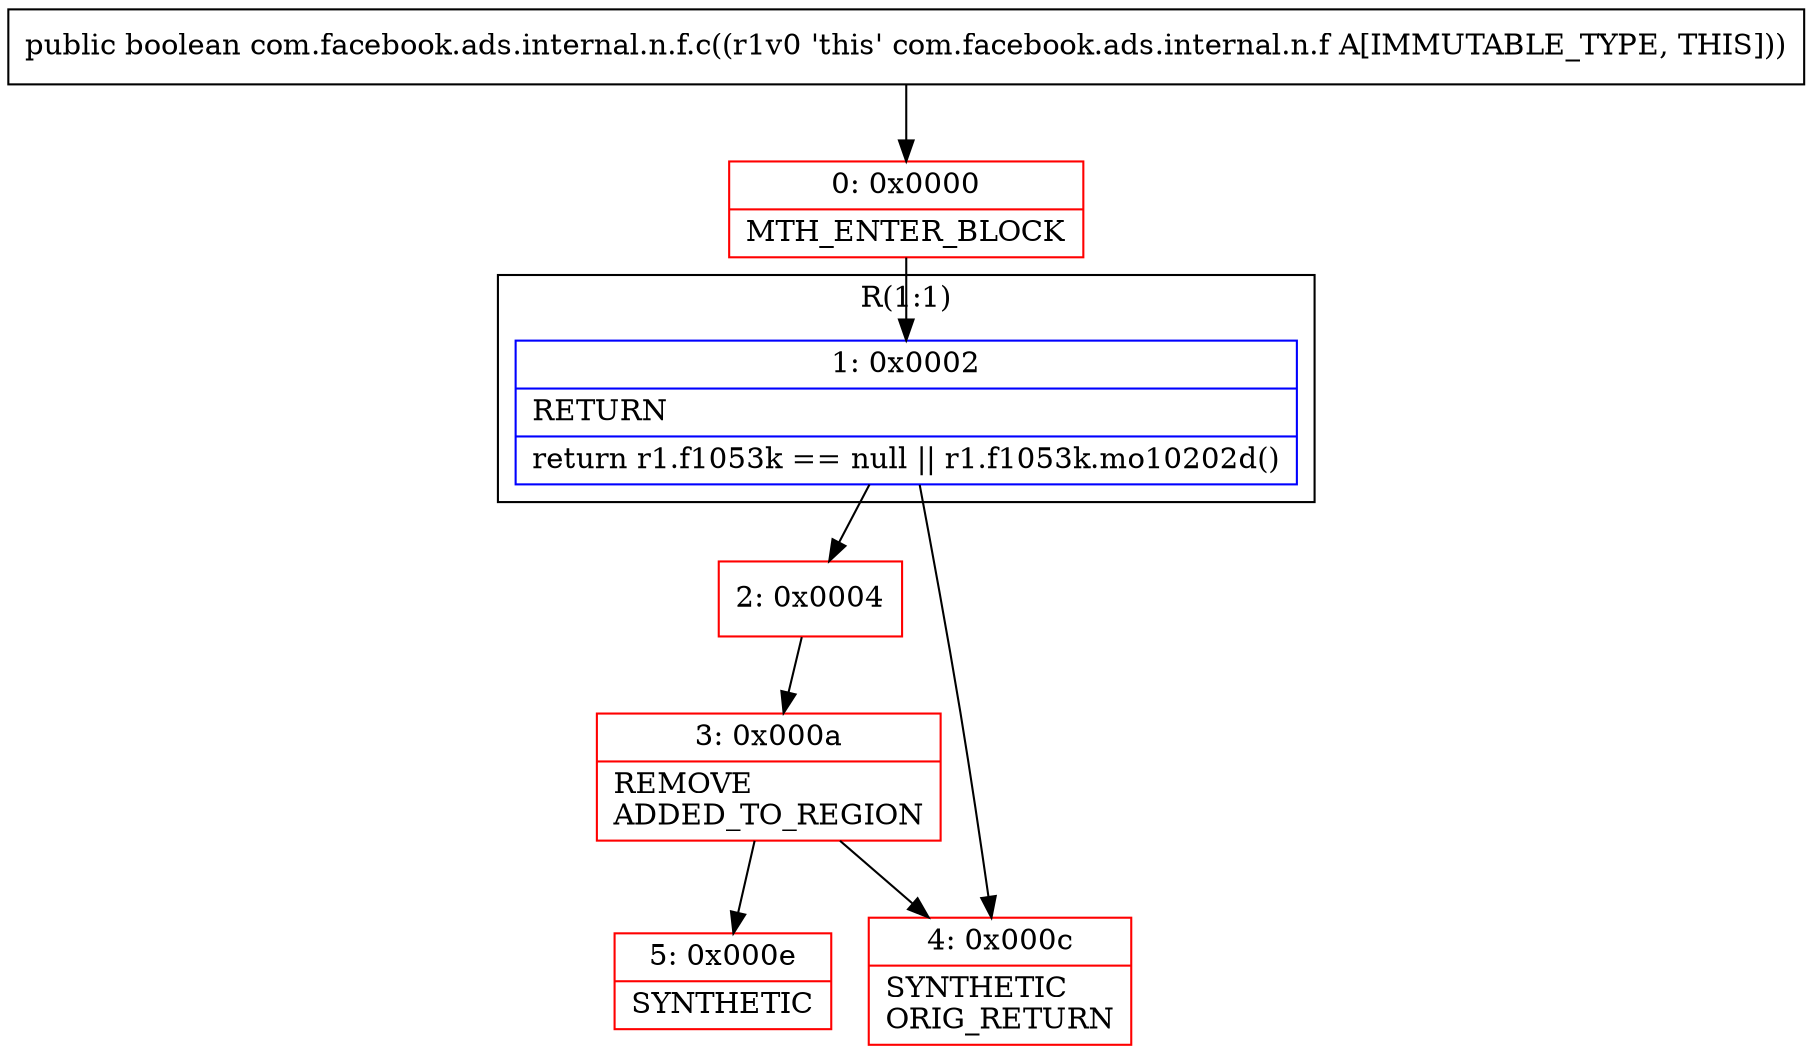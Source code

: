 digraph "CFG forcom.facebook.ads.internal.n.f.c()Z" {
subgraph cluster_Region_2072200466 {
label = "R(1:1)";
node [shape=record,color=blue];
Node_1 [shape=record,label="{1\:\ 0x0002|RETURN\l|return r1.f1053k == null \|\| r1.f1053k.mo10202d()\l}"];
}
Node_0 [shape=record,color=red,label="{0\:\ 0x0000|MTH_ENTER_BLOCK\l}"];
Node_2 [shape=record,color=red,label="{2\:\ 0x0004}"];
Node_3 [shape=record,color=red,label="{3\:\ 0x000a|REMOVE\lADDED_TO_REGION\l}"];
Node_4 [shape=record,color=red,label="{4\:\ 0x000c|SYNTHETIC\lORIG_RETURN\l}"];
Node_5 [shape=record,color=red,label="{5\:\ 0x000e|SYNTHETIC\l}"];
MethodNode[shape=record,label="{public boolean com.facebook.ads.internal.n.f.c((r1v0 'this' com.facebook.ads.internal.n.f A[IMMUTABLE_TYPE, THIS])) }"];
MethodNode -> Node_0;
Node_1 -> Node_2;
Node_1 -> Node_4;
Node_0 -> Node_1;
Node_2 -> Node_3;
Node_3 -> Node_4;
Node_3 -> Node_5;
}

